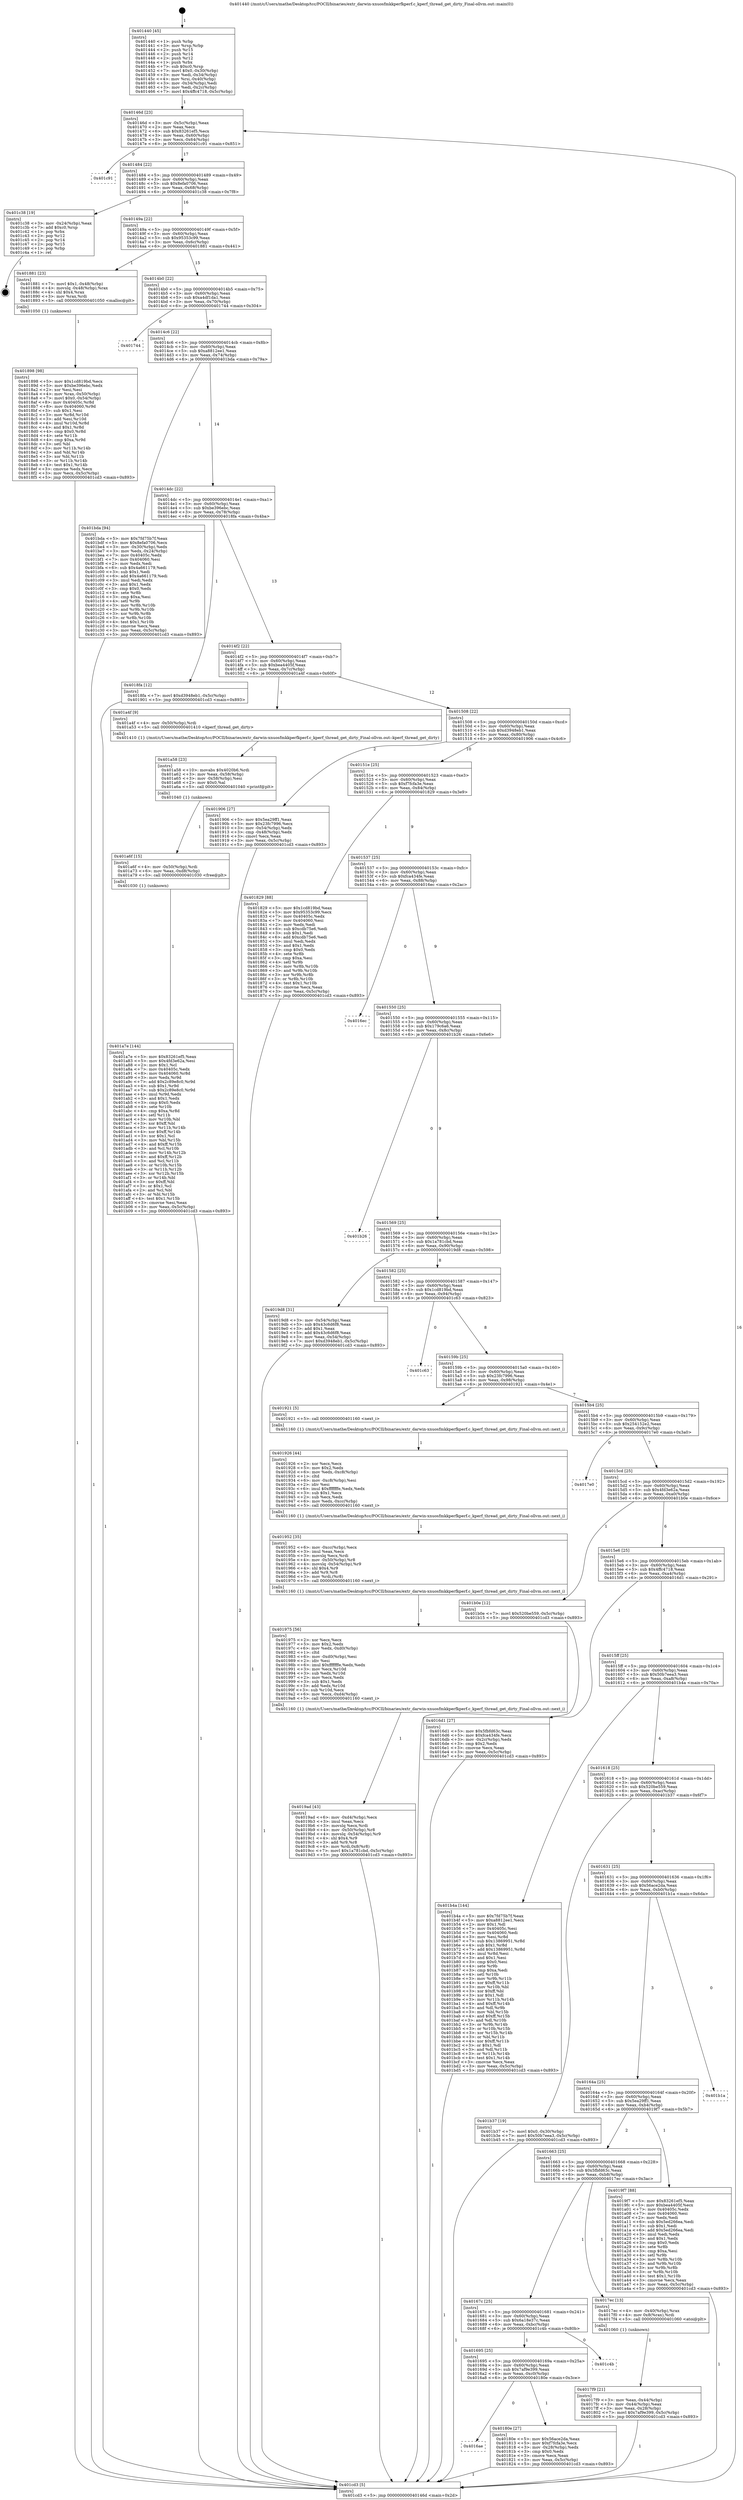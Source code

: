 digraph "0x401440" {
  label = "0x401440 (/mnt/c/Users/mathe/Desktop/tcc/POCII/binaries/extr_darwin-xnuosfmkkperfkperf.c_kperf_thread_get_dirty_Final-ollvm.out::main(0))"
  labelloc = "t"
  node[shape=record]

  Entry [label="",width=0.3,height=0.3,shape=circle,fillcolor=black,style=filled]
  "0x40146d" [label="{
     0x40146d [23]\l
     | [instrs]\l
     &nbsp;&nbsp;0x40146d \<+3\>: mov -0x5c(%rbp),%eax\l
     &nbsp;&nbsp;0x401470 \<+2\>: mov %eax,%ecx\l
     &nbsp;&nbsp;0x401472 \<+6\>: sub $0x83261ef5,%ecx\l
     &nbsp;&nbsp;0x401478 \<+3\>: mov %eax,-0x60(%rbp)\l
     &nbsp;&nbsp;0x40147b \<+3\>: mov %ecx,-0x64(%rbp)\l
     &nbsp;&nbsp;0x40147e \<+6\>: je 0000000000401c91 \<main+0x851\>\l
  }"]
  "0x401c91" [label="{
     0x401c91\l
  }", style=dashed]
  "0x401484" [label="{
     0x401484 [22]\l
     | [instrs]\l
     &nbsp;&nbsp;0x401484 \<+5\>: jmp 0000000000401489 \<main+0x49\>\l
     &nbsp;&nbsp;0x401489 \<+3\>: mov -0x60(%rbp),%eax\l
     &nbsp;&nbsp;0x40148c \<+5\>: sub $0x8efa0706,%eax\l
     &nbsp;&nbsp;0x401491 \<+3\>: mov %eax,-0x68(%rbp)\l
     &nbsp;&nbsp;0x401494 \<+6\>: je 0000000000401c38 \<main+0x7f8\>\l
  }"]
  Exit [label="",width=0.3,height=0.3,shape=circle,fillcolor=black,style=filled,peripheries=2]
  "0x401c38" [label="{
     0x401c38 [19]\l
     | [instrs]\l
     &nbsp;&nbsp;0x401c38 \<+3\>: mov -0x24(%rbp),%eax\l
     &nbsp;&nbsp;0x401c3b \<+7\>: add $0xc0,%rsp\l
     &nbsp;&nbsp;0x401c42 \<+1\>: pop %rbx\l
     &nbsp;&nbsp;0x401c43 \<+2\>: pop %r12\l
     &nbsp;&nbsp;0x401c45 \<+2\>: pop %r14\l
     &nbsp;&nbsp;0x401c47 \<+2\>: pop %r15\l
     &nbsp;&nbsp;0x401c49 \<+1\>: pop %rbp\l
     &nbsp;&nbsp;0x401c4a \<+1\>: ret\l
  }"]
  "0x40149a" [label="{
     0x40149a [22]\l
     | [instrs]\l
     &nbsp;&nbsp;0x40149a \<+5\>: jmp 000000000040149f \<main+0x5f\>\l
     &nbsp;&nbsp;0x40149f \<+3\>: mov -0x60(%rbp),%eax\l
     &nbsp;&nbsp;0x4014a2 \<+5\>: sub $0x95353c99,%eax\l
     &nbsp;&nbsp;0x4014a7 \<+3\>: mov %eax,-0x6c(%rbp)\l
     &nbsp;&nbsp;0x4014aa \<+6\>: je 0000000000401881 \<main+0x441\>\l
  }"]
  "0x401a7e" [label="{
     0x401a7e [144]\l
     | [instrs]\l
     &nbsp;&nbsp;0x401a7e \<+5\>: mov $0x83261ef5,%eax\l
     &nbsp;&nbsp;0x401a83 \<+5\>: mov $0x4fd3e62a,%esi\l
     &nbsp;&nbsp;0x401a88 \<+2\>: mov $0x1,%cl\l
     &nbsp;&nbsp;0x401a8a \<+7\>: mov 0x40405c,%edx\l
     &nbsp;&nbsp;0x401a91 \<+8\>: mov 0x404060,%r8d\l
     &nbsp;&nbsp;0x401a99 \<+3\>: mov %edx,%r9d\l
     &nbsp;&nbsp;0x401a9c \<+7\>: add $0x2c89e8c0,%r9d\l
     &nbsp;&nbsp;0x401aa3 \<+4\>: sub $0x1,%r9d\l
     &nbsp;&nbsp;0x401aa7 \<+7\>: sub $0x2c89e8c0,%r9d\l
     &nbsp;&nbsp;0x401aae \<+4\>: imul %r9d,%edx\l
     &nbsp;&nbsp;0x401ab2 \<+3\>: and $0x1,%edx\l
     &nbsp;&nbsp;0x401ab5 \<+3\>: cmp $0x0,%edx\l
     &nbsp;&nbsp;0x401ab8 \<+4\>: sete %r10b\l
     &nbsp;&nbsp;0x401abc \<+4\>: cmp $0xa,%r8d\l
     &nbsp;&nbsp;0x401ac0 \<+4\>: setl %r11b\l
     &nbsp;&nbsp;0x401ac4 \<+3\>: mov %r10b,%bl\l
     &nbsp;&nbsp;0x401ac7 \<+3\>: xor $0xff,%bl\l
     &nbsp;&nbsp;0x401aca \<+3\>: mov %r11b,%r14b\l
     &nbsp;&nbsp;0x401acd \<+4\>: xor $0xff,%r14b\l
     &nbsp;&nbsp;0x401ad1 \<+3\>: xor $0x1,%cl\l
     &nbsp;&nbsp;0x401ad4 \<+3\>: mov %bl,%r15b\l
     &nbsp;&nbsp;0x401ad7 \<+4\>: and $0xff,%r15b\l
     &nbsp;&nbsp;0x401adb \<+3\>: and %cl,%r10b\l
     &nbsp;&nbsp;0x401ade \<+3\>: mov %r14b,%r12b\l
     &nbsp;&nbsp;0x401ae1 \<+4\>: and $0xff,%r12b\l
     &nbsp;&nbsp;0x401ae5 \<+3\>: and %cl,%r11b\l
     &nbsp;&nbsp;0x401ae8 \<+3\>: or %r10b,%r15b\l
     &nbsp;&nbsp;0x401aeb \<+3\>: or %r11b,%r12b\l
     &nbsp;&nbsp;0x401aee \<+3\>: xor %r12b,%r15b\l
     &nbsp;&nbsp;0x401af1 \<+3\>: or %r14b,%bl\l
     &nbsp;&nbsp;0x401af4 \<+3\>: xor $0xff,%bl\l
     &nbsp;&nbsp;0x401af7 \<+3\>: or $0x1,%cl\l
     &nbsp;&nbsp;0x401afa \<+2\>: and %cl,%bl\l
     &nbsp;&nbsp;0x401afc \<+3\>: or %bl,%r15b\l
     &nbsp;&nbsp;0x401aff \<+4\>: test $0x1,%r15b\l
     &nbsp;&nbsp;0x401b03 \<+3\>: cmovne %esi,%eax\l
     &nbsp;&nbsp;0x401b06 \<+3\>: mov %eax,-0x5c(%rbp)\l
     &nbsp;&nbsp;0x401b09 \<+5\>: jmp 0000000000401cd3 \<main+0x893\>\l
  }"]
  "0x401881" [label="{
     0x401881 [23]\l
     | [instrs]\l
     &nbsp;&nbsp;0x401881 \<+7\>: movl $0x1,-0x48(%rbp)\l
     &nbsp;&nbsp;0x401888 \<+4\>: movslq -0x48(%rbp),%rax\l
     &nbsp;&nbsp;0x40188c \<+4\>: shl $0x4,%rax\l
     &nbsp;&nbsp;0x401890 \<+3\>: mov %rax,%rdi\l
     &nbsp;&nbsp;0x401893 \<+5\>: call 0000000000401050 \<malloc@plt\>\l
     | [calls]\l
     &nbsp;&nbsp;0x401050 \{1\} (unknown)\l
  }"]
  "0x4014b0" [label="{
     0x4014b0 [22]\l
     | [instrs]\l
     &nbsp;&nbsp;0x4014b0 \<+5\>: jmp 00000000004014b5 \<main+0x75\>\l
     &nbsp;&nbsp;0x4014b5 \<+3\>: mov -0x60(%rbp),%eax\l
     &nbsp;&nbsp;0x4014b8 \<+5\>: sub $0xa4df1da1,%eax\l
     &nbsp;&nbsp;0x4014bd \<+3\>: mov %eax,-0x70(%rbp)\l
     &nbsp;&nbsp;0x4014c0 \<+6\>: je 0000000000401744 \<main+0x304\>\l
  }"]
  "0x401a6f" [label="{
     0x401a6f [15]\l
     | [instrs]\l
     &nbsp;&nbsp;0x401a6f \<+4\>: mov -0x50(%rbp),%rdi\l
     &nbsp;&nbsp;0x401a73 \<+6\>: mov %eax,-0xd8(%rbp)\l
     &nbsp;&nbsp;0x401a79 \<+5\>: call 0000000000401030 \<free@plt\>\l
     | [calls]\l
     &nbsp;&nbsp;0x401030 \{1\} (unknown)\l
  }"]
  "0x401744" [label="{
     0x401744\l
  }", style=dashed]
  "0x4014c6" [label="{
     0x4014c6 [22]\l
     | [instrs]\l
     &nbsp;&nbsp;0x4014c6 \<+5\>: jmp 00000000004014cb \<main+0x8b\>\l
     &nbsp;&nbsp;0x4014cb \<+3\>: mov -0x60(%rbp),%eax\l
     &nbsp;&nbsp;0x4014ce \<+5\>: sub $0xa8812ee1,%eax\l
     &nbsp;&nbsp;0x4014d3 \<+3\>: mov %eax,-0x74(%rbp)\l
     &nbsp;&nbsp;0x4014d6 \<+6\>: je 0000000000401bda \<main+0x79a\>\l
  }"]
  "0x401a58" [label="{
     0x401a58 [23]\l
     | [instrs]\l
     &nbsp;&nbsp;0x401a58 \<+10\>: movabs $0x4020b6,%rdi\l
     &nbsp;&nbsp;0x401a62 \<+3\>: mov %eax,-0x58(%rbp)\l
     &nbsp;&nbsp;0x401a65 \<+3\>: mov -0x58(%rbp),%esi\l
     &nbsp;&nbsp;0x401a68 \<+2\>: mov $0x0,%al\l
     &nbsp;&nbsp;0x401a6a \<+5\>: call 0000000000401040 \<printf@plt\>\l
     | [calls]\l
     &nbsp;&nbsp;0x401040 \{1\} (unknown)\l
  }"]
  "0x401bda" [label="{
     0x401bda [94]\l
     | [instrs]\l
     &nbsp;&nbsp;0x401bda \<+5\>: mov $0x7fd75b7f,%eax\l
     &nbsp;&nbsp;0x401bdf \<+5\>: mov $0x8efa0706,%ecx\l
     &nbsp;&nbsp;0x401be4 \<+3\>: mov -0x30(%rbp),%edx\l
     &nbsp;&nbsp;0x401be7 \<+3\>: mov %edx,-0x24(%rbp)\l
     &nbsp;&nbsp;0x401bea \<+7\>: mov 0x40405c,%edx\l
     &nbsp;&nbsp;0x401bf1 \<+7\>: mov 0x404060,%esi\l
     &nbsp;&nbsp;0x401bf8 \<+2\>: mov %edx,%edi\l
     &nbsp;&nbsp;0x401bfa \<+6\>: sub $0x4a661179,%edi\l
     &nbsp;&nbsp;0x401c00 \<+3\>: sub $0x1,%edi\l
     &nbsp;&nbsp;0x401c03 \<+6\>: add $0x4a661179,%edi\l
     &nbsp;&nbsp;0x401c09 \<+3\>: imul %edi,%edx\l
     &nbsp;&nbsp;0x401c0c \<+3\>: and $0x1,%edx\l
     &nbsp;&nbsp;0x401c0f \<+3\>: cmp $0x0,%edx\l
     &nbsp;&nbsp;0x401c12 \<+4\>: sete %r8b\l
     &nbsp;&nbsp;0x401c16 \<+3\>: cmp $0xa,%esi\l
     &nbsp;&nbsp;0x401c19 \<+4\>: setl %r9b\l
     &nbsp;&nbsp;0x401c1d \<+3\>: mov %r8b,%r10b\l
     &nbsp;&nbsp;0x401c20 \<+3\>: and %r9b,%r10b\l
     &nbsp;&nbsp;0x401c23 \<+3\>: xor %r9b,%r8b\l
     &nbsp;&nbsp;0x401c26 \<+3\>: or %r8b,%r10b\l
     &nbsp;&nbsp;0x401c29 \<+4\>: test $0x1,%r10b\l
     &nbsp;&nbsp;0x401c2d \<+3\>: cmovne %ecx,%eax\l
     &nbsp;&nbsp;0x401c30 \<+3\>: mov %eax,-0x5c(%rbp)\l
     &nbsp;&nbsp;0x401c33 \<+5\>: jmp 0000000000401cd3 \<main+0x893\>\l
  }"]
  "0x4014dc" [label="{
     0x4014dc [22]\l
     | [instrs]\l
     &nbsp;&nbsp;0x4014dc \<+5\>: jmp 00000000004014e1 \<main+0xa1\>\l
     &nbsp;&nbsp;0x4014e1 \<+3\>: mov -0x60(%rbp),%eax\l
     &nbsp;&nbsp;0x4014e4 \<+5\>: sub $0xbe396ebc,%eax\l
     &nbsp;&nbsp;0x4014e9 \<+3\>: mov %eax,-0x78(%rbp)\l
     &nbsp;&nbsp;0x4014ec \<+6\>: je 00000000004018fa \<main+0x4ba\>\l
  }"]
  "0x4019ad" [label="{
     0x4019ad [43]\l
     | [instrs]\l
     &nbsp;&nbsp;0x4019ad \<+6\>: mov -0xd4(%rbp),%ecx\l
     &nbsp;&nbsp;0x4019b3 \<+3\>: imul %eax,%ecx\l
     &nbsp;&nbsp;0x4019b6 \<+3\>: movslq %ecx,%rdi\l
     &nbsp;&nbsp;0x4019b9 \<+4\>: mov -0x50(%rbp),%r8\l
     &nbsp;&nbsp;0x4019bd \<+4\>: movslq -0x54(%rbp),%r9\l
     &nbsp;&nbsp;0x4019c1 \<+4\>: shl $0x4,%r9\l
     &nbsp;&nbsp;0x4019c5 \<+3\>: add %r9,%r8\l
     &nbsp;&nbsp;0x4019c8 \<+4\>: mov %rdi,0x8(%r8)\l
     &nbsp;&nbsp;0x4019cc \<+7\>: movl $0x1a781cbd,-0x5c(%rbp)\l
     &nbsp;&nbsp;0x4019d3 \<+5\>: jmp 0000000000401cd3 \<main+0x893\>\l
  }"]
  "0x4018fa" [label="{
     0x4018fa [12]\l
     | [instrs]\l
     &nbsp;&nbsp;0x4018fa \<+7\>: movl $0xd3948eb1,-0x5c(%rbp)\l
     &nbsp;&nbsp;0x401901 \<+5\>: jmp 0000000000401cd3 \<main+0x893\>\l
  }"]
  "0x4014f2" [label="{
     0x4014f2 [22]\l
     | [instrs]\l
     &nbsp;&nbsp;0x4014f2 \<+5\>: jmp 00000000004014f7 \<main+0xb7\>\l
     &nbsp;&nbsp;0x4014f7 \<+3\>: mov -0x60(%rbp),%eax\l
     &nbsp;&nbsp;0x4014fa \<+5\>: sub $0xbea4405f,%eax\l
     &nbsp;&nbsp;0x4014ff \<+3\>: mov %eax,-0x7c(%rbp)\l
     &nbsp;&nbsp;0x401502 \<+6\>: je 0000000000401a4f \<main+0x60f\>\l
  }"]
  "0x401975" [label="{
     0x401975 [56]\l
     | [instrs]\l
     &nbsp;&nbsp;0x401975 \<+2\>: xor %ecx,%ecx\l
     &nbsp;&nbsp;0x401977 \<+5\>: mov $0x2,%edx\l
     &nbsp;&nbsp;0x40197c \<+6\>: mov %edx,-0xd0(%rbp)\l
     &nbsp;&nbsp;0x401982 \<+1\>: cltd\l
     &nbsp;&nbsp;0x401983 \<+6\>: mov -0xd0(%rbp),%esi\l
     &nbsp;&nbsp;0x401989 \<+2\>: idiv %esi\l
     &nbsp;&nbsp;0x40198b \<+6\>: imul $0xfffffffe,%edx,%edx\l
     &nbsp;&nbsp;0x401991 \<+3\>: mov %ecx,%r10d\l
     &nbsp;&nbsp;0x401994 \<+3\>: sub %edx,%r10d\l
     &nbsp;&nbsp;0x401997 \<+2\>: mov %ecx,%edx\l
     &nbsp;&nbsp;0x401999 \<+3\>: sub $0x1,%edx\l
     &nbsp;&nbsp;0x40199c \<+3\>: add %edx,%r10d\l
     &nbsp;&nbsp;0x40199f \<+3\>: sub %r10d,%ecx\l
     &nbsp;&nbsp;0x4019a2 \<+6\>: mov %ecx,-0xd4(%rbp)\l
     &nbsp;&nbsp;0x4019a8 \<+5\>: call 0000000000401160 \<next_i\>\l
     | [calls]\l
     &nbsp;&nbsp;0x401160 \{1\} (/mnt/c/Users/mathe/Desktop/tcc/POCII/binaries/extr_darwin-xnuosfmkkperfkperf.c_kperf_thread_get_dirty_Final-ollvm.out::next_i)\l
  }"]
  "0x401a4f" [label="{
     0x401a4f [9]\l
     | [instrs]\l
     &nbsp;&nbsp;0x401a4f \<+4\>: mov -0x50(%rbp),%rdi\l
     &nbsp;&nbsp;0x401a53 \<+5\>: call 0000000000401410 \<kperf_thread_get_dirty\>\l
     | [calls]\l
     &nbsp;&nbsp;0x401410 \{1\} (/mnt/c/Users/mathe/Desktop/tcc/POCII/binaries/extr_darwin-xnuosfmkkperfkperf.c_kperf_thread_get_dirty_Final-ollvm.out::kperf_thread_get_dirty)\l
  }"]
  "0x401508" [label="{
     0x401508 [22]\l
     | [instrs]\l
     &nbsp;&nbsp;0x401508 \<+5\>: jmp 000000000040150d \<main+0xcd\>\l
     &nbsp;&nbsp;0x40150d \<+3\>: mov -0x60(%rbp),%eax\l
     &nbsp;&nbsp;0x401510 \<+5\>: sub $0xd3948eb1,%eax\l
     &nbsp;&nbsp;0x401515 \<+3\>: mov %eax,-0x80(%rbp)\l
     &nbsp;&nbsp;0x401518 \<+6\>: je 0000000000401906 \<main+0x4c6\>\l
  }"]
  "0x401952" [label="{
     0x401952 [35]\l
     | [instrs]\l
     &nbsp;&nbsp;0x401952 \<+6\>: mov -0xcc(%rbp),%ecx\l
     &nbsp;&nbsp;0x401958 \<+3\>: imul %eax,%ecx\l
     &nbsp;&nbsp;0x40195b \<+3\>: movslq %ecx,%rdi\l
     &nbsp;&nbsp;0x40195e \<+4\>: mov -0x50(%rbp),%r8\l
     &nbsp;&nbsp;0x401962 \<+4\>: movslq -0x54(%rbp),%r9\l
     &nbsp;&nbsp;0x401966 \<+4\>: shl $0x4,%r9\l
     &nbsp;&nbsp;0x40196a \<+3\>: add %r9,%r8\l
     &nbsp;&nbsp;0x40196d \<+3\>: mov %rdi,(%r8)\l
     &nbsp;&nbsp;0x401970 \<+5\>: call 0000000000401160 \<next_i\>\l
     | [calls]\l
     &nbsp;&nbsp;0x401160 \{1\} (/mnt/c/Users/mathe/Desktop/tcc/POCII/binaries/extr_darwin-xnuosfmkkperfkperf.c_kperf_thread_get_dirty_Final-ollvm.out::next_i)\l
  }"]
  "0x401906" [label="{
     0x401906 [27]\l
     | [instrs]\l
     &nbsp;&nbsp;0x401906 \<+5\>: mov $0x5ea29ff1,%eax\l
     &nbsp;&nbsp;0x40190b \<+5\>: mov $0x23fc7996,%ecx\l
     &nbsp;&nbsp;0x401910 \<+3\>: mov -0x54(%rbp),%edx\l
     &nbsp;&nbsp;0x401913 \<+3\>: cmp -0x48(%rbp),%edx\l
     &nbsp;&nbsp;0x401916 \<+3\>: cmovl %ecx,%eax\l
     &nbsp;&nbsp;0x401919 \<+3\>: mov %eax,-0x5c(%rbp)\l
     &nbsp;&nbsp;0x40191c \<+5\>: jmp 0000000000401cd3 \<main+0x893\>\l
  }"]
  "0x40151e" [label="{
     0x40151e [25]\l
     | [instrs]\l
     &nbsp;&nbsp;0x40151e \<+5\>: jmp 0000000000401523 \<main+0xe3\>\l
     &nbsp;&nbsp;0x401523 \<+3\>: mov -0x60(%rbp),%eax\l
     &nbsp;&nbsp;0x401526 \<+5\>: sub $0xf7fcfa3e,%eax\l
     &nbsp;&nbsp;0x40152b \<+6\>: mov %eax,-0x84(%rbp)\l
     &nbsp;&nbsp;0x401531 \<+6\>: je 0000000000401829 \<main+0x3e9\>\l
  }"]
  "0x401926" [label="{
     0x401926 [44]\l
     | [instrs]\l
     &nbsp;&nbsp;0x401926 \<+2\>: xor %ecx,%ecx\l
     &nbsp;&nbsp;0x401928 \<+5\>: mov $0x2,%edx\l
     &nbsp;&nbsp;0x40192d \<+6\>: mov %edx,-0xc8(%rbp)\l
     &nbsp;&nbsp;0x401933 \<+1\>: cltd\l
     &nbsp;&nbsp;0x401934 \<+6\>: mov -0xc8(%rbp),%esi\l
     &nbsp;&nbsp;0x40193a \<+2\>: idiv %esi\l
     &nbsp;&nbsp;0x40193c \<+6\>: imul $0xfffffffe,%edx,%edx\l
     &nbsp;&nbsp;0x401942 \<+3\>: sub $0x1,%ecx\l
     &nbsp;&nbsp;0x401945 \<+2\>: sub %ecx,%edx\l
     &nbsp;&nbsp;0x401947 \<+6\>: mov %edx,-0xcc(%rbp)\l
     &nbsp;&nbsp;0x40194d \<+5\>: call 0000000000401160 \<next_i\>\l
     | [calls]\l
     &nbsp;&nbsp;0x401160 \{1\} (/mnt/c/Users/mathe/Desktop/tcc/POCII/binaries/extr_darwin-xnuosfmkkperfkperf.c_kperf_thread_get_dirty_Final-ollvm.out::next_i)\l
  }"]
  "0x401829" [label="{
     0x401829 [88]\l
     | [instrs]\l
     &nbsp;&nbsp;0x401829 \<+5\>: mov $0x1cd819bd,%eax\l
     &nbsp;&nbsp;0x40182e \<+5\>: mov $0x95353c99,%ecx\l
     &nbsp;&nbsp;0x401833 \<+7\>: mov 0x40405c,%edx\l
     &nbsp;&nbsp;0x40183a \<+7\>: mov 0x404060,%esi\l
     &nbsp;&nbsp;0x401841 \<+2\>: mov %edx,%edi\l
     &nbsp;&nbsp;0x401843 \<+6\>: sub $0xcdb75e6,%edi\l
     &nbsp;&nbsp;0x401849 \<+3\>: sub $0x1,%edi\l
     &nbsp;&nbsp;0x40184c \<+6\>: add $0xcdb75e6,%edi\l
     &nbsp;&nbsp;0x401852 \<+3\>: imul %edi,%edx\l
     &nbsp;&nbsp;0x401855 \<+3\>: and $0x1,%edx\l
     &nbsp;&nbsp;0x401858 \<+3\>: cmp $0x0,%edx\l
     &nbsp;&nbsp;0x40185b \<+4\>: sete %r8b\l
     &nbsp;&nbsp;0x40185f \<+3\>: cmp $0xa,%esi\l
     &nbsp;&nbsp;0x401862 \<+4\>: setl %r9b\l
     &nbsp;&nbsp;0x401866 \<+3\>: mov %r8b,%r10b\l
     &nbsp;&nbsp;0x401869 \<+3\>: and %r9b,%r10b\l
     &nbsp;&nbsp;0x40186c \<+3\>: xor %r9b,%r8b\l
     &nbsp;&nbsp;0x40186f \<+3\>: or %r8b,%r10b\l
     &nbsp;&nbsp;0x401872 \<+4\>: test $0x1,%r10b\l
     &nbsp;&nbsp;0x401876 \<+3\>: cmovne %ecx,%eax\l
     &nbsp;&nbsp;0x401879 \<+3\>: mov %eax,-0x5c(%rbp)\l
     &nbsp;&nbsp;0x40187c \<+5\>: jmp 0000000000401cd3 \<main+0x893\>\l
  }"]
  "0x401537" [label="{
     0x401537 [25]\l
     | [instrs]\l
     &nbsp;&nbsp;0x401537 \<+5\>: jmp 000000000040153c \<main+0xfc\>\l
     &nbsp;&nbsp;0x40153c \<+3\>: mov -0x60(%rbp),%eax\l
     &nbsp;&nbsp;0x40153f \<+5\>: sub $0xfca434fe,%eax\l
     &nbsp;&nbsp;0x401544 \<+6\>: mov %eax,-0x88(%rbp)\l
     &nbsp;&nbsp;0x40154a \<+6\>: je 00000000004016ec \<main+0x2ac\>\l
  }"]
  "0x401898" [label="{
     0x401898 [98]\l
     | [instrs]\l
     &nbsp;&nbsp;0x401898 \<+5\>: mov $0x1cd819bd,%ecx\l
     &nbsp;&nbsp;0x40189d \<+5\>: mov $0xbe396ebc,%edx\l
     &nbsp;&nbsp;0x4018a2 \<+2\>: xor %esi,%esi\l
     &nbsp;&nbsp;0x4018a4 \<+4\>: mov %rax,-0x50(%rbp)\l
     &nbsp;&nbsp;0x4018a8 \<+7\>: movl $0x0,-0x54(%rbp)\l
     &nbsp;&nbsp;0x4018af \<+8\>: mov 0x40405c,%r8d\l
     &nbsp;&nbsp;0x4018b7 \<+8\>: mov 0x404060,%r9d\l
     &nbsp;&nbsp;0x4018bf \<+3\>: sub $0x1,%esi\l
     &nbsp;&nbsp;0x4018c2 \<+3\>: mov %r8d,%r10d\l
     &nbsp;&nbsp;0x4018c5 \<+3\>: add %esi,%r10d\l
     &nbsp;&nbsp;0x4018c8 \<+4\>: imul %r10d,%r8d\l
     &nbsp;&nbsp;0x4018cc \<+4\>: and $0x1,%r8d\l
     &nbsp;&nbsp;0x4018d0 \<+4\>: cmp $0x0,%r8d\l
     &nbsp;&nbsp;0x4018d4 \<+4\>: sete %r11b\l
     &nbsp;&nbsp;0x4018d8 \<+4\>: cmp $0xa,%r9d\l
     &nbsp;&nbsp;0x4018dc \<+3\>: setl %bl\l
     &nbsp;&nbsp;0x4018df \<+3\>: mov %r11b,%r14b\l
     &nbsp;&nbsp;0x4018e2 \<+3\>: and %bl,%r14b\l
     &nbsp;&nbsp;0x4018e5 \<+3\>: xor %bl,%r11b\l
     &nbsp;&nbsp;0x4018e8 \<+3\>: or %r11b,%r14b\l
     &nbsp;&nbsp;0x4018eb \<+4\>: test $0x1,%r14b\l
     &nbsp;&nbsp;0x4018ef \<+3\>: cmovne %edx,%ecx\l
     &nbsp;&nbsp;0x4018f2 \<+3\>: mov %ecx,-0x5c(%rbp)\l
     &nbsp;&nbsp;0x4018f5 \<+5\>: jmp 0000000000401cd3 \<main+0x893\>\l
  }"]
  "0x4016ec" [label="{
     0x4016ec\l
  }", style=dashed]
  "0x401550" [label="{
     0x401550 [25]\l
     | [instrs]\l
     &nbsp;&nbsp;0x401550 \<+5\>: jmp 0000000000401555 \<main+0x115\>\l
     &nbsp;&nbsp;0x401555 \<+3\>: mov -0x60(%rbp),%eax\l
     &nbsp;&nbsp;0x401558 \<+5\>: sub $0x179c6a6,%eax\l
     &nbsp;&nbsp;0x40155d \<+6\>: mov %eax,-0x8c(%rbp)\l
     &nbsp;&nbsp;0x401563 \<+6\>: je 0000000000401b26 \<main+0x6e6\>\l
  }"]
  "0x4016ae" [label="{
     0x4016ae\l
  }", style=dashed]
  "0x401b26" [label="{
     0x401b26\l
  }", style=dashed]
  "0x401569" [label="{
     0x401569 [25]\l
     | [instrs]\l
     &nbsp;&nbsp;0x401569 \<+5\>: jmp 000000000040156e \<main+0x12e\>\l
     &nbsp;&nbsp;0x40156e \<+3\>: mov -0x60(%rbp),%eax\l
     &nbsp;&nbsp;0x401571 \<+5\>: sub $0x1a781cbd,%eax\l
     &nbsp;&nbsp;0x401576 \<+6\>: mov %eax,-0x90(%rbp)\l
     &nbsp;&nbsp;0x40157c \<+6\>: je 00000000004019d8 \<main+0x598\>\l
  }"]
  "0x40180e" [label="{
     0x40180e [27]\l
     | [instrs]\l
     &nbsp;&nbsp;0x40180e \<+5\>: mov $0x56ace2da,%eax\l
     &nbsp;&nbsp;0x401813 \<+5\>: mov $0xf7fcfa3e,%ecx\l
     &nbsp;&nbsp;0x401818 \<+3\>: mov -0x28(%rbp),%edx\l
     &nbsp;&nbsp;0x40181b \<+3\>: cmp $0x0,%edx\l
     &nbsp;&nbsp;0x40181e \<+3\>: cmove %ecx,%eax\l
     &nbsp;&nbsp;0x401821 \<+3\>: mov %eax,-0x5c(%rbp)\l
     &nbsp;&nbsp;0x401824 \<+5\>: jmp 0000000000401cd3 \<main+0x893\>\l
  }"]
  "0x4019d8" [label="{
     0x4019d8 [31]\l
     | [instrs]\l
     &nbsp;&nbsp;0x4019d8 \<+3\>: mov -0x54(%rbp),%eax\l
     &nbsp;&nbsp;0x4019db \<+5\>: sub $0x43c6d6f8,%eax\l
     &nbsp;&nbsp;0x4019e0 \<+3\>: add $0x1,%eax\l
     &nbsp;&nbsp;0x4019e3 \<+5\>: add $0x43c6d6f8,%eax\l
     &nbsp;&nbsp;0x4019e8 \<+3\>: mov %eax,-0x54(%rbp)\l
     &nbsp;&nbsp;0x4019eb \<+7\>: movl $0xd3948eb1,-0x5c(%rbp)\l
     &nbsp;&nbsp;0x4019f2 \<+5\>: jmp 0000000000401cd3 \<main+0x893\>\l
  }"]
  "0x401582" [label="{
     0x401582 [25]\l
     | [instrs]\l
     &nbsp;&nbsp;0x401582 \<+5\>: jmp 0000000000401587 \<main+0x147\>\l
     &nbsp;&nbsp;0x401587 \<+3\>: mov -0x60(%rbp),%eax\l
     &nbsp;&nbsp;0x40158a \<+5\>: sub $0x1cd819bd,%eax\l
     &nbsp;&nbsp;0x40158f \<+6\>: mov %eax,-0x94(%rbp)\l
     &nbsp;&nbsp;0x401595 \<+6\>: je 0000000000401c63 \<main+0x823\>\l
  }"]
  "0x401695" [label="{
     0x401695 [25]\l
     | [instrs]\l
     &nbsp;&nbsp;0x401695 \<+5\>: jmp 000000000040169a \<main+0x25a\>\l
     &nbsp;&nbsp;0x40169a \<+3\>: mov -0x60(%rbp),%eax\l
     &nbsp;&nbsp;0x40169d \<+5\>: sub $0x7af9e399,%eax\l
     &nbsp;&nbsp;0x4016a2 \<+6\>: mov %eax,-0xc0(%rbp)\l
     &nbsp;&nbsp;0x4016a8 \<+6\>: je 000000000040180e \<main+0x3ce\>\l
  }"]
  "0x401c63" [label="{
     0x401c63\l
  }", style=dashed]
  "0x40159b" [label="{
     0x40159b [25]\l
     | [instrs]\l
     &nbsp;&nbsp;0x40159b \<+5\>: jmp 00000000004015a0 \<main+0x160\>\l
     &nbsp;&nbsp;0x4015a0 \<+3\>: mov -0x60(%rbp),%eax\l
     &nbsp;&nbsp;0x4015a3 \<+5\>: sub $0x23fc7996,%eax\l
     &nbsp;&nbsp;0x4015a8 \<+6\>: mov %eax,-0x98(%rbp)\l
     &nbsp;&nbsp;0x4015ae \<+6\>: je 0000000000401921 \<main+0x4e1\>\l
  }"]
  "0x401c4b" [label="{
     0x401c4b\l
  }", style=dashed]
  "0x401921" [label="{
     0x401921 [5]\l
     | [instrs]\l
     &nbsp;&nbsp;0x401921 \<+5\>: call 0000000000401160 \<next_i\>\l
     | [calls]\l
     &nbsp;&nbsp;0x401160 \{1\} (/mnt/c/Users/mathe/Desktop/tcc/POCII/binaries/extr_darwin-xnuosfmkkperfkperf.c_kperf_thread_get_dirty_Final-ollvm.out::next_i)\l
  }"]
  "0x4015b4" [label="{
     0x4015b4 [25]\l
     | [instrs]\l
     &nbsp;&nbsp;0x4015b4 \<+5\>: jmp 00000000004015b9 \<main+0x179\>\l
     &nbsp;&nbsp;0x4015b9 \<+3\>: mov -0x60(%rbp),%eax\l
     &nbsp;&nbsp;0x4015bc \<+5\>: sub $0x254152e2,%eax\l
     &nbsp;&nbsp;0x4015c1 \<+6\>: mov %eax,-0x9c(%rbp)\l
     &nbsp;&nbsp;0x4015c7 \<+6\>: je 00000000004017e0 \<main+0x3a0\>\l
  }"]
  "0x4017f9" [label="{
     0x4017f9 [21]\l
     | [instrs]\l
     &nbsp;&nbsp;0x4017f9 \<+3\>: mov %eax,-0x44(%rbp)\l
     &nbsp;&nbsp;0x4017fc \<+3\>: mov -0x44(%rbp),%eax\l
     &nbsp;&nbsp;0x4017ff \<+3\>: mov %eax,-0x28(%rbp)\l
     &nbsp;&nbsp;0x401802 \<+7\>: movl $0x7af9e399,-0x5c(%rbp)\l
     &nbsp;&nbsp;0x401809 \<+5\>: jmp 0000000000401cd3 \<main+0x893\>\l
  }"]
  "0x4017e0" [label="{
     0x4017e0\l
  }", style=dashed]
  "0x4015cd" [label="{
     0x4015cd [25]\l
     | [instrs]\l
     &nbsp;&nbsp;0x4015cd \<+5\>: jmp 00000000004015d2 \<main+0x192\>\l
     &nbsp;&nbsp;0x4015d2 \<+3\>: mov -0x60(%rbp),%eax\l
     &nbsp;&nbsp;0x4015d5 \<+5\>: sub $0x4fd3e62a,%eax\l
     &nbsp;&nbsp;0x4015da \<+6\>: mov %eax,-0xa0(%rbp)\l
     &nbsp;&nbsp;0x4015e0 \<+6\>: je 0000000000401b0e \<main+0x6ce\>\l
  }"]
  "0x40167c" [label="{
     0x40167c [25]\l
     | [instrs]\l
     &nbsp;&nbsp;0x40167c \<+5\>: jmp 0000000000401681 \<main+0x241\>\l
     &nbsp;&nbsp;0x401681 \<+3\>: mov -0x60(%rbp),%eax\l
     &nbsp;&nbsp;0x401684 \<+5\>: sub $0x6a18e37c,%eax\l
     &nbsp;&nbsp;0x401689 \<+6\>: mov %eax,-0xbc(%rbp)\l
     &nbsp;&nbsp;0x40168f \<+6\>: je 0000000000401c4b \<main+0x80b\>\l
  }"]
  "0x401b0e" [label="{
     0x401b0e [12]\l
     | [instrs]\l
     &nbsp;&nbsp;0x401b0e \<+7\>: movl $0x520be559,-0x5c(%rbp)\l
     &nbsp;&nbsp;0x401b15 \<+5\>: jmp 0000000000401cd3 \<main+0x893\>\l
  }"]
  "0x4015e6" [label="{
     0x4015e6 [25]\l
     | [instrs]\l
     &nbsp;&nbsp;0x4015e6 \<+5\>: jmp 00000000004015eb \<main+0x1ab\>\l
     &nbsp;&nbsp;0x4015eb \<+3\>: mov -0x60(%rbp),%eax\l
     &nbsp;&nbsp;0x4015ee \<+5\>: sub $0x4ffc4718,%eax\l
     &nbsp;&nbsp;0x4015f3 \<+6\>: mov %eax,-0xa4(%rbp)\l
     &nbsp;&nbsp;0x4015f9 \<+6\>: je 00000000004016d1 \<main+0x291\>\l
  }"]
  "0x4017ec" [label="{
     0x4017ec [13]\l
     | [instrs]\l
     &nbsp;&nbsp;0x4017ec \<+4\>: mov -0x40(%rbp),%rax\l
     &nbsp;&nbsp;0x4017f0 \<+4\>: mov 0x8(%rax),%rdi\l
     &nbsp;&nbsp;0x4017f4 \<+5\>: call 0000000000401060 \<atoi@plt\>\l
     | [calls]\l
     &nbsp;&nbsp;0x401060 \{1\} (unknown)\l
  }"]
  "0x4016d1" [label="{
     0x4016d1 [27]\l
     | [instrs]\l
     &nbsp;&nbsp;0x4016d1 \<+5\>: mov $0x5fbfd63c,%eax\l
     &nbsp;&nbsp;0x4016d6 \<+5\>: mov $0xfca434fe,%ecx\l
     &nbsp;&nbsp;0x4016db \<+3\>: mov -0x2c(%rbp),%edx\l
     &nbsp;&nbsp;0x4016de \<+3\>: cmp $0x2,%edx\l
     &nbsp;&nbsp;0x4016e1 \<+3\>: cmovne %ecx,%eax\l
     &nbsp;&nbsp;0x4016e4 \<+3\>: mov %eax,-0x5c(%rbp)\l
     &nbsp;&nbsp;0x4016e7 \<+5\>: jmp 0000000000401cd3 \<main+0x893\>\l
  }"]
  "0x4015ff" [label="{
     0x4015ff [25]\l
     | [instrs]\l
     &nbsp;&nbsp;0x4015ff \<+5\>: jmp 0000000000401604 \<main+0x1c4\>\l
     &nbsp;&nbsp;0x401604 \<+3\>: mov -0x60(%rbp),%eax\l
     &nbsp;&nbsp;0x401607 \<+5\>: sub $0x50b7eea3,%eax\l
     &nbsp;&nbsp;0x40160c \<+6\>: mov %eax,-0xa8(%rbp)\l
     &nbsp;&nbsp;0x401612 \<+6\>: je 0000000000401b4a \<main+0x70a\>\l
  }"]
  "0x401cd3" [label="{
     0x401cd3 [5]\l
     | [instrs]\l
     &nbsp;&nbsp;0x401cd3 \<+5\>: jmp 000000000040146d \<main+0x2d\>\l
  }"]
  "0x401440" [label="{
     0x401440 [45]\l
     | [instrs]\l
     &nbsp;&nbsp;0x401440 \<+1\>: push %rbp\l
     &nbsp;&nbsp;0x401441 \<+3\>: mov %rsp,%rbp\l
     &nbsp;&nbsp;0x401444 \<+2\>: push %r15\l
     &nbsp;&nbsp;0x401446 \<+2\>: push %r14\l
     &nbsp;&nbsp;0x401448 \<+2\>: push %r12\l
     &nbsp;&nbsp;0x40144a \<+1\>: push %rbx\l
     &nbsp;&nbsp;0x40144b \<+7\>: sub $0xc0,%rsp\l
     &nbsp;&nbsp;0x401452 \<+7\>: movl $0x0,-0x30(%rbp)\l
     &nbsp;&nbsp;0x401459 \<+3\>: mov %edi,-0x34(%rbp)\l
     &nbsp;&nbsp;0x40145c \<+4\>: mov %rsi,-0x40(%rbp)\l
     &nbsp;&nbsp;0x401460 \<+3\>: mov -0x34(%rbp),%edi\l
     &nbsp;&nbsp;0x401463 \<+3\>: mov %edi,-0x2c(%rbp)\l
     &nbsp;&nbsp;0x401466 \<+7\>: movl $0x4ffc4718,-0x5c(%rbp)\l
  }"]
  "0x401663" [label="{
     0x401663 [25]\l
     | [instrs]\l
     &nbsp;&nbsp;0x401663 \<+5\>: jmp 0000000000401668 \<main+0x228\>\l
     &nbsp;&nbsp;0x401668 \<+3\>: mov -0x60(%rbp),%eax\l
     &nbsp;&nbsp;0x40166b \<+5\>: sub $0x5fbfd63c,%eax\l
     &nbsp;&nbsp;0x401670 \<+6\>: mov %eax,-0xb8(%rbp)\l
     &nbsp;&nbsp;0x401676 \<+6\>: je 00000000004017ec \<main+0x3ac\>\l
  }"]
  "0x401b4a" [label="{
     0x401b4a [144]\l
     | [instrs]\l
     &nbsp;&nbsp;0x401b4a \<+5\>: mov $0x7fd75b7f,%eax\l
     &nbsp;&nbsp;0x401b4f \<+5\>: mov $0xa8812ee1,%ecx\l
     &nbsp;&nbsp;0x401b54 \<+2\>: mov $0x1,%dl\l
     &nbsp;&nbsp;0x401b56 \<+7\>: mov 0x40405c,%esi\l
     &nbsp;&nbsp;0x401b5d \<+7\>: mov 0x404060,%edi\l
     &nbsp;&nbsp;0x401b64 \<+3\>: mov %esi,%r8d\l
     &nbsp;&nbsp;0x401b67 \<+7\>: sub $0x13869951,%r8d\l
     &nbsp;&nbsp;0x401b6e \<+4\>: sub $0x1,%r8d\l
     &nbsp;&nbsp;0x401b72 \<+7\>: add $0x13869951,%r8d\l
     &nbsp;&nbsp;0x401b79 \<+4\>: imul %r8d,%esi\l
     &nbsp;&nbsp;0x401b7d \<+3\>: and $0x1,%esi\l
     &nbsp;&nbsp;0x401b80 \<+3\>: cmp $0x0,%esi\l
     &nbsp;&nbsp;0x401b83 \<+4\>: sete %r9b\l
     &nbsp;&nbsp;0x401b87 \<+3\>: cmp $0xa,%edi\l
     &nbsp;&nbsp;0x401b8a \<+4\>: setl %r10b\l
     &nbsp;&nbsp;0x401b8e \<+3\>: mov %r9b,%r11b\l
     &nbsp;&nbsp;0x401b91 \<+4\>: xor $0xff,%r11b\l
     &nbsp;&nbsp;0x401b95 \<+3\>: mov %r10b,%bl\l
     &nbsp;&nbsp;0x401b98 \<+3\>: xor $0xff,%bl\l
     &nbsp;&nbsp;0x401b9b \<+3\>: xor $0x1,%dl\l
     &nbsp;&nbsp;0x401b9e \<+3\>: mov %r11b,%r14b\l
     &nbsp;&nbsp;0x401ba1 \<+4\>: and $0xff,%r14b\l
     &nbsp;&nbsp;0x401ba5 \<+3\>: and %dl,%r9b\l
     &nbsp;&nbsp;0x401ba8 \<+3\>: mov %bl,%r15b\l
     &nbsp;&nbsp;0x401bab \<+4\>: and $0xff,%r15b\l
     &nbsp;&nbsp;0x401baf \<+3\>: and %dl,%r10b\l
     &nbsp;&nbsp;0x401bb2 \<+3\>: or %r9b,%r14b\l
     &nbsp;&nbsp;0x401bb5 \<+3\>: or %r10b,%r15b\l
     &nbsp;&nbsp;0x401bb8 \<+3\>: xor %r15b,%r14b\l
     &nbsp;&nbsp;0x401bbb \<+3\>: or %bl,%r11b\l
     &nbsp;&nbsp;0x401bbe \<+4\>: xor $0xff,%r11b\l
     &nbsp;&nbsp;0x401bc2 \<+3\>: or $0x1,%dl\l
     &nbsp;&nbsp;0x401bc5 \<+3\>: and %dl,%r11b\l
     &nbsp;&nbsp;0x401bc8 \<+3\>: or %r11b,%r14b\l
     &nbsp;&nbsp;0x401bcb \<+4\>: test $0x1,%r14b\l
     &nbsp;&nbsp;0x401bcf \<+3\>: cmovne %ecx,%eax\l
     &nbsp;&nbsp;0x401bd2 \<+3\>: mov %eax,-0x5c(%rbp)\l
     &nbsp;&nbsp;0x401bd5 \<+5\>: jmp 0000000000401cd3 \<main+0x893\>\l
  }"]
  "0x401618" [label="{
     0x401618 [25]\l
     | [instrs]\l
     &nbsp;&nbsp;0x401618 \<+5\>: jmp 000000000040161d \<main+0x1dd\>\l
     &nbsp;&nbsp;0x40161d \<+3\>: mov -0x60(%rbp),%eax\l
     &nbsp;&nbsp;0x401620 \<+5\>: sub $0x520be559,%eax\l
     &nbsp;&nbsp;0x401625 \<+6\>: mov %eax,-0xac(%rbp)\l
     &nbsp;&nbsp;0x40162b \<+6\>: je 0000000000401b37 \<main+0x6f7\>\l
  }"]
  "0x4019f7" [label="{
     0x4019f7 [88]\l
     | [instrs]\l
     &nbsp;&nbsp;0x4019f7 \<+5\>: mov $0x83261ef5,%eax\l
     &nbsp;&nbsp;0x4019fc \<+5\>: mov $0xbea4405f,%ecx\l
     &nbsp;&nbsp;0x401a01 \<+7\>: mov 0x40405c,%edx\l
     &nbsp;&nbsp;0x401a08 \<+7\>: mov 0x404060,%esi\l
     &nbsp;&nbsp;0x401a0f \<+2\>: mov %edx,%edi\l
     &nbsp;&nbsp;0x401a11 \<+6\>: sub $0x5ed266ea,%edi\l
     &nbsp;&nbsp;0x401a17 \<+3\>: sub $0x1,%edi\l
     &nbsp;&nbsp;0x401a1a \<+6\>: add $0x5ed266ea,%edi\l
     &nbsp;&nbsp;0x401a20 \<+3\>: imul %edi,%edx\l
     &nbsp;&nbsp;0x401a23 \<+3\>: and $0x1,%edx\l
     &nbsp;&nbsp;0x401a26 \<+3\>: cmp $0x0,%edx\l
     &nbsp;&nbsp;0x401a29 \<+4\>: sete %r8b\l
     &nbsp;&nbsp;0x401a2d \<+3\>: cmp $0xa,%esi\l
     &nbsp;&nbsp;0x401a30 \<+4\>: setl %r9b\l
     &nbsp;&nbsp;0x401a34 \<+3\>: mov %r8b,%r10b\l
     &nbsp;&nbsp;0x401a37 \<+3\>: and %r9b,%r10b\l
     &nbsp;&nbsp;0x401a3a \<+3\>: xor %r9b,%r8b\l
     &nbsp;&nbsp;0x401a3d \<+3\>: or %r8b,%r10b\l
     &nbsp;&nbsp;0x401a40 \<+4\>: test $0x1,%r10b\l
     &nbsp;&nbsp;0x401a44 \<+3\>: cmovne %ecx,%eax\l
     &nbsp;&nbsp;0x401a47 \<+3\>: mov %eax,-0x5c(%rbp)\l
     &nbsp;&nbsp;0x401a4a \<+5\>: jmp 0000000000401cd3 \<main+0x893\>\l
  }"]
  "0x401b37" [label="{
     0x401b37 [19]\l
     | [instrs]\l
     &nbsp;&nbsp;0x401b37 \<+7\>: movl $0x0,-0x30(%rbp)\l
     &nbsp;&nbsp;0x401b3e \<+7\>: movl $0x50b7eea3,-0x5c(%rbp)\l
     &nbsp;&nbsp;0x401b45 \<+5\>: jmp 0000000000401cd3 \<main+0x893\>\l
  }"]
  "0x401631" [label="{
     0x401631 [25]\l
     | [instrs]\l
     &nbsp;&nbsp;0x401631 \<+5\>: jmp 0000000000401636 \<main+0x1f6\>\l
     &nbsp;&nbsp;0x401636 \<+3\>: mov -0x60(%rbp),%eax\l
     &nbsp;&nbsp;0x401639 \<+5\>: sub $0x56ace2da,%eax\l
     &nbsp;&nbsp;0x40163e \<+6\>: mov %eax,-0xb0(%rbp)\l
     &nbsp;&nbsp;0x401644 \<+6\>: je 0000000000401b1a \<main+0x6da\>\l
  }"]
  "0x40164a" [label="{
     0x40164a [25]\l
     | [instrs]\l
     &nbsp;&nbsp;0x40164a \<+5\>: jmp 000000000040164f \<main+0x20f\>\l
     &nbsp;&nbsp;0x40164f \<+3\>: mov -0x60(%rbp),%eax\l
     &nbsp;&nbsp;0x401652 \<+5\>: sub $0x5ea29ff1,%eax\l
     &nbsp;&nbsp;0x401657 \<+6\>: mov %eax,-0xb4(%rbp)\l
     &nbsp;&nbsp;0x40165d \<+6\>: je 00000000004019f7 \<main+0x5b7\>\l
  }"]
  "0x401b1a" [label="{
     0x401b1a\l
  }", style=dashed]
  Entry -> "0x401440" [label=" 1"]
  "0x40146d" -> "0x401c91" [label=" 0"]
  "0x40146d" -> "0x401484" [label=" 17"]
  "0x401c38" -> Exit [label=" 1"]
  "0x401484" -> "0x401c38" [label=" 1"]
  "0x401484" -> "0x40149a" [label=" 16"]
  "0x401bda" -> "0x401cd3" [label=" 1"]
  "0x40149a" -> "0x401881" [label=" 1"]
  "0x40149a" -> "0x4014b0" [label=" 15"]
  "0x401b4a" -> "0x401cd3" [label=" 1"]
  "0x4014b0" -> "0x401744" [label=" 0"]
  "0x4014b0" -> "0x4014c6" [label=" 15"]
  "0x401b37" -> "0x401cd3" [label=" 1"]
  "0x4014c6" -> "0x401bda" [label=" 1"]
  "0x4014c6" -> "0x4014dc" [label=" 14"]
  "0x401b0e" -> "0x401cd3" [label=" 1"]
  "0x4014dc" -> "0x4018fa" [label=" 1"]
  "0x4014dc" -> "0x4014f2" [label=" 13"]
  "0x401a7e" -> "0x401cd3" [label=" 1"]
  "0x4014f2" -> "0x401a4f" [label=" 1"]
  "0x4014f2" -> "0x401508" [label=" 12"]
  "0x401a6f" -> "0x401a7e" [label=" 1"]
  "0x401508" -> "0x401906" [label=" 2"]
  "0x401508" -> "0x40151e" [label=" 10"]
  "0x401a58" -> "0x401a6f" [label=" 1"]
  "0x40151e" -> "0x401829" [label=" 1"]
  "0x40151e" -> "0x401537" [label=" 9"]
  "0x401a4f" -> "0x401a58" [label=" 1"]
  "0x401537" -> "0x4016ec" [label=" 0"]
  "0x401537" -> "0x401550" [label=" 9"]
  "0x4019f7" -> "0x401cd3" [label=" 1"]
  "0x401550" -> "0x401b26" [label=" 0"]
  "0x401550" -> "0x401569" [label=" 9"]
  "0x4019d8" -> "0x401cd3" [label=" 1"]
  "0x401569" -> "0x4019d8" [label=" 1"]
  "0x401569" -> "0x401582" [label=" 8"]
  "0x4019ad" -> "0x401cd3" [label=" 1"]
  "0x401582" -> "0x401c63" [label=" 0"]
  "0x401582" -> "0x40159b" [label=" 8"]
  "0x401952" -> "0x401975" [label=" 1"]
  "0x40159b" -> "0x401921" [label=" 1"]
  "0x40159b" -> "0x4015b4" [label=" 7"]
  "0x401926" -> "0x401952" [label=" 1"]
  "0x4015b4" -> "0x4017e0" [label=" 0"]
  "0x4015b4" -> "0x4015cd" [label=" 7"]
  "0x401906" -> "0x401cd3" [label=" 2"]
  "0x4015cd" -> "0x401b0e" [label=" 1"]
  "0x4015cd" -> "0x4015e6" [label=" 6"]
  "0x4018fa" -> "0x401cd3" [label=" 1"]
  "0x4015e6" -> "0x4016d1" [label=" 1"]
  "0x4015e6" -> "0x4015ff" [label=" 5"]
  "0x4016d1" -> "0x401cd3" [label=" 1"]
  "0x401440" -> "0x40146d" [label=" 1"]
  "0x401cd3" -> "0x40146d" [label=" 16"]
  "0x401898" -> "0x401cd3" [label=" 1"]
  "0x4015ff" -> "0x401b4a" [label=" 1"]
  "0x4015ff" -> "0x401618" [label=" 4"]
  "0x401829" -> "0x401cd3" [label=" 1"]
  "0x401618" -> "0x401b37" [label=" 1"]
  "0x401618" -> "0x401631" [label=" 3"]
  "0x40180e" -> "0x401cd3" [label=" 1"]
  "0x401631" -> "0x401b1a" [label=" 0"]
  "0x401631" -> "0x40164a" [label=" 3"]
  "0x401695" -> "0x4016ae" [label=" 0"]
  "0x40164a" -> "0x4019f7" [label=" 1"]
  "0x40164a" -> "0x401663" [label=" 2"]
  "0x401881" -> "0x401898" [label=" 1"]
  "0x401663" -> "0x4017ec" [label=" 1"]
  "0x401663" -> "0x40167c" [label=" 1"]
  "0x4017ec" -> "0x4017f9" [label=" 1"]
  "0x4017f9" -> "0x401cd3" [label=" 1"]
  "0x401921" -> "0x401926" [label=" 1"]
  "0x40167c" -> "0x401c4b" [label=" 0"]
  "0x40167c" -> "0x401695" [label=" 1"]
  "0x401975" -> "0x4019ad" [label=" 1"]
  "0x401695" -> "0x40180e" [label=" 1"]
}
